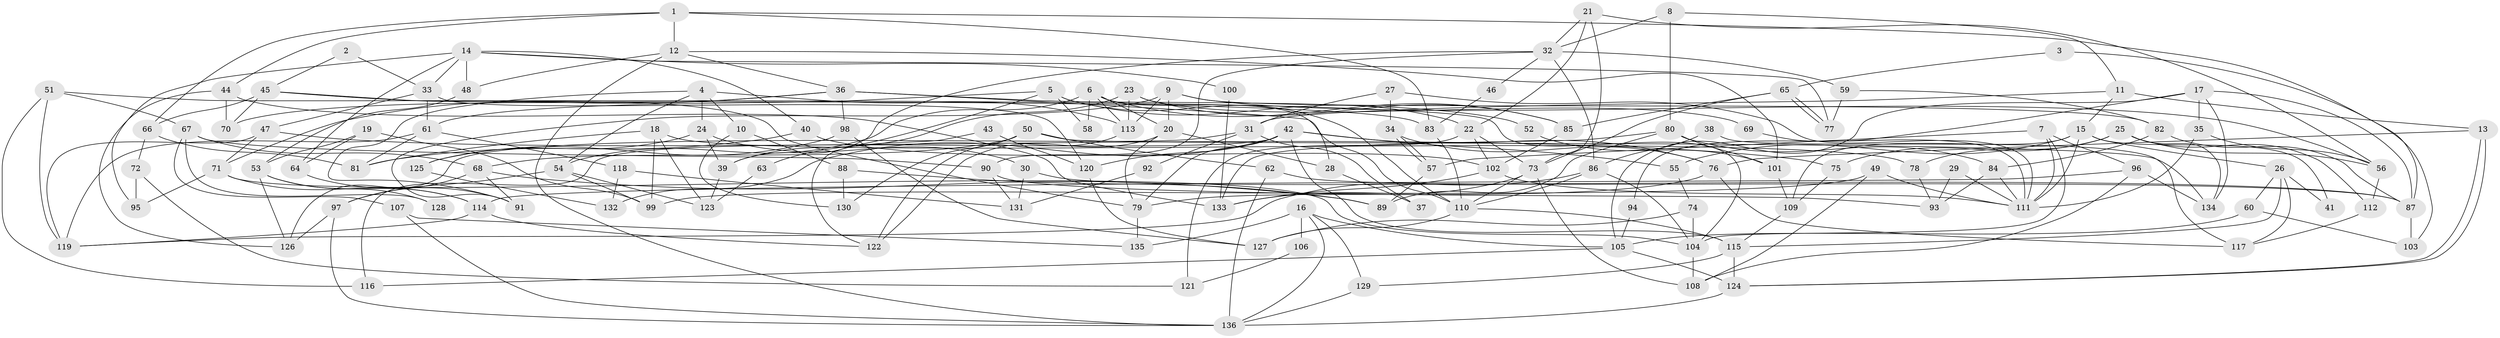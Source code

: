 // Generated by graph-tools (version 1.1) at 2025/36/03/09/25 02:36:05]
// undirected, 136 vertices, 272 edges
graph export_dot {
graph [start="1"]
  node [color=gray90,style=filled];
  1;
  2;
  3;
  4;
  5;
  6;
  7;
  8;
  9;
  10;
  11;
  12;
  13;
  14;
  15;
  16;
  17;
  18;
  19;
  20;
  21;
  22;
  23;
  24;
  25;
  26;
  27;
  28;
  29;
  30;
  31;
  32;
  33;
  34;
  35;
  36;
  37;
  38;
  39;
  40;
  41;
  42;
  43;
  44;
  45;
  46;
  47;
  48;
  49;
  50;
  51;
  52;
  53;
  54;
  55;
  56;
  57;
  58;
  59;
  60;
  61;
  62;
  63;
  64;
  65;
  66;
  67;
  68;
  69;
  70;
  71;
  72;
  73;
  74;
  75;
  76;
  77;
  78;
  79;
  80;
  81;
  82;
  83;
  84;
  85;
  86;
  87;
  88;
  89;
  90;
  91;
  92;
  93;
  94;
  95;
  96;
  97;
  98;
  99;
  100;
  101;
  102;
  103;
  104;
  105;
  106;
  107;
  108;
  109;
  110;
  111;
  112;
  113;
  114;
  115;
  116;
  117;
  118;
  119;
  120;
  121;
  122;
  123;
  124;
  125;
  126;
  127;
  128;
  129;
  130;
  131;
  132;
  133;
  134;
  135;
  136;
  1 -- 87;
  1 -- 12;
  1 -- 44;
  1 -- 66;
  1 -- 83;
  2 -- 33;
  2 -- 45;
  3 -- 103;
  3 -- 65;
  4 -- 54;
  4 -- 113;
  4 -- 10;
  4 -- 24;
  4 -- 91;
  5 -- 61;
  5 -- 110;
  5 -- 22;
  5 -- 58;
  5 -- 63;
  6 -- 113;
  6 -- 20;
  6 -- 28;
  6 -- 54;
  6 -- 58;
  6 -- 85;
  7 -- 57;
  7 -- 104;
  7 -- 96;
  7 -- 111;
  8 -- 80;
  8 -- 32;
  8 -- 11;
  9 -- 82;
  9 -- 56;
  9 -- 20;
  9 -- 91;
  9 -- 113;
  10 -- 88;
  10 -- 130;
  11 -- 31;
  11 -- 13;
  11 -- 15;
  12 -- 136;
  12 -- 36;
  12 -- 48;
  12 -- 101;
  13 -- 124;
  13 -- 124;
  13 -- 76;
  14 -- 77;
  14 -- 40;
  14 -- 33;
  14 -- 48;
  14 -- 64;
  14 -- 95;
  14 -- 100;
  15 -- 111;
  15 -- 26;
  15 -- 41;
  15 -- 55;
  15 -- 109;
  16 -- 136;
  16 -- 105;
  16 -- 106;
  16 -- 129;
  16 -- 135;
  17 -- 87;
  17 -- 134;
  17 -- 35;
  17 -- 94;
  17 -- 105;
  18 -- 81;
  18 -- 99;
  18 -- 78;
  18 -- 123;
  19 -- 64;
  19 -- 99;
  19 -- 53;
  20 -- 122;
  20 -- 28;
  20 -- 79;
  21 -- 22;
  21 -- 73;
  21 -- 32;
  21 -- 56;
  22 -- 102;
  22 -- 73;
  22 -- 121;
  23 -- 39;
  23 -- 85;
  23 -- 69;
  23 -- 113;
  24 -- 39;
  24 -- 30;
  24 -- 125;
  25 -- 78;
  25 -- 56;
  25 -- 75;
  25 -- 112;
  25 -- 134;
  26 -- 115;
  26 -- 41;
  26 -- 60;
  26 -- 117;
  27 -- 111;
  27 -- 34;
  27 -- 31;
  28 -- 37;
  29 -- 111;
  29 -- 93;
  30 -- 131;
  30 -- 87;
  31 -- 126;
  31 -- 37;
  31 -- 92;
  32 -- 86;
  32 -- 39;
  32 -- 46;
  32 -- 59;
  32 -- 90;
  33 -- 47;
  33 -- 61;
  33 -- 120;
  34 -- 57;
  34 -- 57;
  34 -- 76;
  35 -- 56;
  35 -- 111;
  36 -- 110;
  36 -- 71;
  36 -- 52;
  36 -- 70;
  36 -- 98;
  38 -- 86;
  38 -- 117;
  39 -- 123;
  40 -- 81;
  40 -- 102;
  42 -- 79;
  42 -- 115;
  42 -- 55;
  42 -- 76;
  42 -- 116;
  42 -- 120;
  42 -- 132;
  43 -- 120;
  43 -- 122;
  44 -- 133;
  44 -- 70;
  44 -- 126;
  45 -- 70;
  45 -- 79;
  45 -- 66;
  45 -- 83;
  46 -- 83;
  47 -- 75;
  47 -- 119;
  47 -- 71;
  48 -- 53;
  49 -- 108;
  49 -- 111;
  49 -- 99;
  50 -- 134;
  50 -- 68;
  50 -- 62;
  50 -- 130;
  51 -- 119;
  51 -- 116;
  51 -- 67;
  51 -- 104;
  52 -- 101;
  53 -- 114;
  53 -- 126;
  53 -- 128;
  54 -- 97;
  54 -- 99;
  54 -- 123;
  55 -- 74;
  56 -- 112;
  57 -- 89;
  59 -- 82;
  59 -- 77;
  60 -- 105;
  60 -- 103;
  61 -- 119;
  61 -- 81;
  61 -- 118;
  62 -- 136;
  62 -- 87;
  63 -- 123;
  64 -- 91;
  65 -- 77;
  65 -- 77;
  65 -- 73;
  65 -- 85;
  66 -- 72;
  66 -- 81;
  67 -- 107;
  67 -- 68;
  67 -- 90;
  67 -- 128;
  68 -- 91;
  68 -- 89;
  68 -- 97;
  69 -- 111;
  71 -- 114;
  71 -- 95;
  71 -- 104;
  72 -- 95;
  72 -- 121;
  73 -- 110;
  73 -- 108;
  73 -- 133;
  74 -- 104;
  74 -- 127;
  75 -- 109;
  76 -- 79;
  76 -- 117;
  78 -- 93;
  79 -- 135;
  80 -- 101;
  80 -- 133;
  80 -- 84;
  80 -- 89;
  82 -- 84;
  82 -- 87;
  83 -- 110;
  84 -- 111;
  84 -- 93;
  85 -- 102;
  86 -- 110;
  86 -- 104;
  86 -- 119;
  87 -- 103;
  88 -- 89;
  88 -- 130;
  90 -- 93;
  90 -- 131;
  92 -- 131;
  94 -- 105;
  96 -- 108;
  96 -- 114;
  96 -- 134;
  97 -- 126;
  97 -- 136;
  98 -- 127;
  98 -- 125;
  100 -- 133;
  101 -- 109;
  102 -- 111;
  102 -- 133;
  104 -- 108;
  105 -- 124;
  105 -- 116;
  106 -- 121;
  107 -- 135;
  107 -- 136;
  109 -- 115;
  110 -- 127;
  110 -- 115;
  112 -- 117;
  113 -- 122;
  114 -- 119;
  114 -- 122;
  115 -- 129;
  115 -- 124;
  118 -- 132;
  118 -- 131;
  120 -- 127;
  124 -- 136;
  125 -- 132;
  129 -- 136;
}
